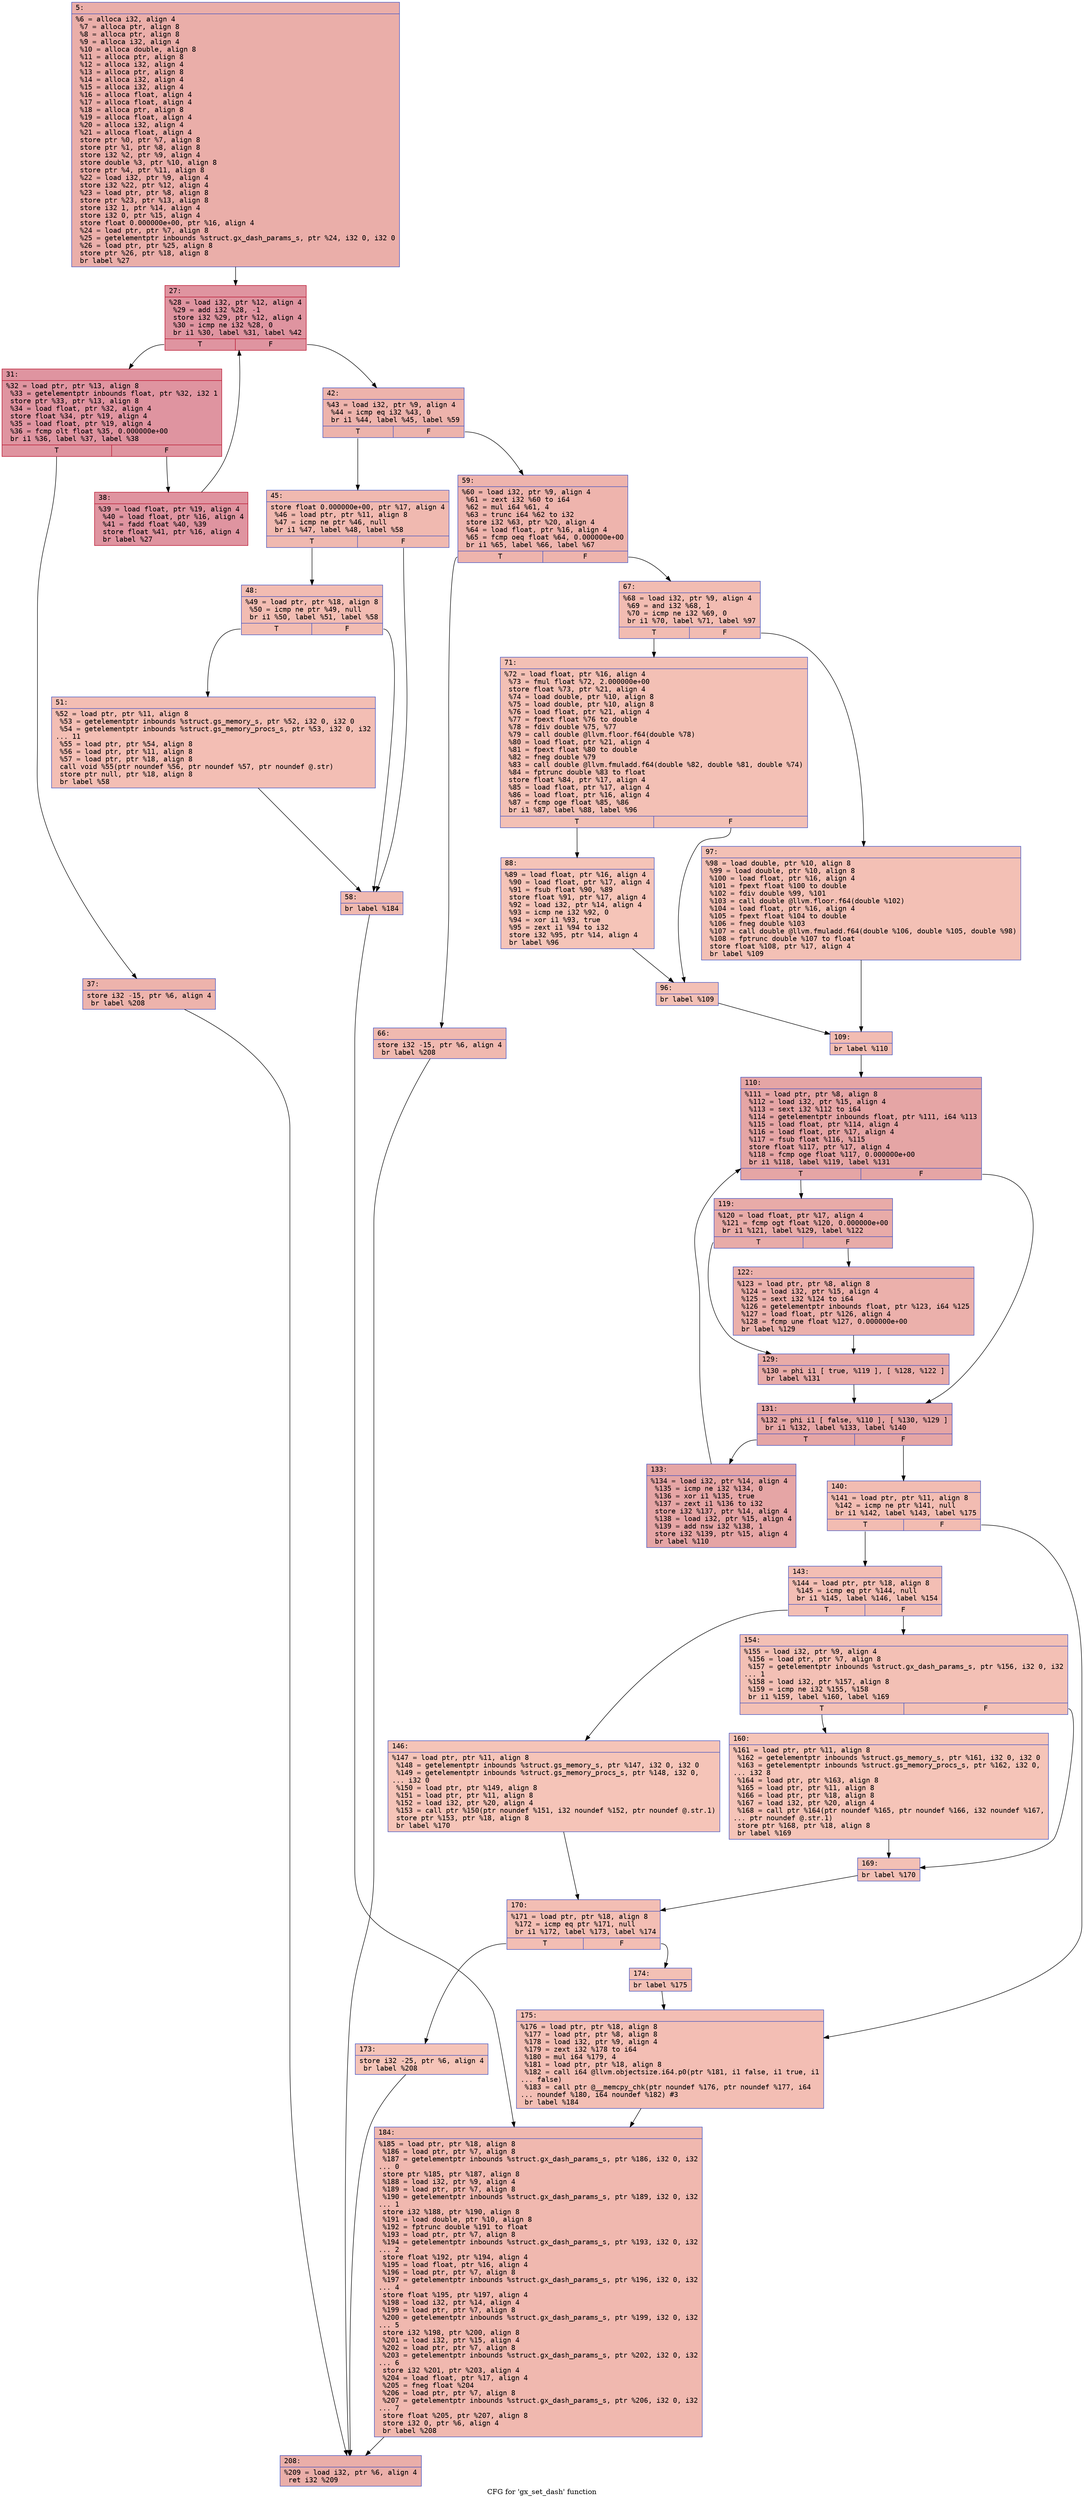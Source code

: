 digraph "CFG for 'gx_set_dash' function" {
	label="CFG for 'gx_set_dash' function";

	Node0x600003b1a8a0 [shape=record,color="#3d50c3ff", style=filled, fillcolor="#d0473d70" fontname="Courier",label="{5:\l|  %6 = alloca i32, align 4\l  %7 = alloca ptr, align 8\l  %8 = alloca ptr, align 8\l  %9 = alloca i32, align 4\l  %10 = alloca double, align 8\l  %11 = alloca ptr, align 8\l  %12 = alloca i32, align 4\l  %13 = alloca ptr, align 8\l  %14 = alloca i32, align 4\l  %15 = alloca i32, align 4\l  %16 = alloca float, align 4\l  %17 = alloca float, align 4\l  %18 = alloca ptr, align 8\l  %19 = alloca float, align 4\l  %20 = alloca i32, align 4\l  %21 = alloca float, align 4\l  store ptr %0, ptr %7, align 8\l  store ptr %1, ptr %8, align 8\l  store i32 %2, ptr %9, align 4\l  store double %3, ptr %10, align 8\l  store ptr %4, ptr %11, align 8\l  %22 = load i32, ptr %9, align 4\l  store i32 %22, ptr %12, align 4\l  %23 = load ptr, ptr %8, align 8\l  store ptr %23, ptr %13, align 8\l  store i32 1, ptr %14, align 4\l  store i32 0, ptr %15, align 4\l  store float 0.000000e+00, ptr %16, align 4\l  %24 = load ptr, ptr %7, align 8\l  %25 = getelementptr inbounds %struct.gx_dash_params_s, ptr %24, i32 0, i32 0\l  %26 = load ptr, ptr %25, align 8\l  store ptr %26, ptr %18, align 8\l  br label %27\l}"];
	Node0x600003b1a8a0 -> Node0x600003b1a8f0[tooltip="5 -> 27\nProbability 100.00%" ];
	Node0x600003b1a8f0 [shape=record,color="#b70d28ff", style=filled, fillcolor="#b70d2870" fontname="Courier",label="{27:\l|  %28 = load i32, ptr %12, align 4\l  %29 = add i32 %28, -1\l  store i32 %29, ptr %12, align 4\l  %30 = icmp ne i32 %28, 0\l  br i1 %30, label %31, label %42\l|{<s0>T|<s1>F}}"];
	Node0x600003b1a8f0:s0 -> Node0x600003b1a940[tooltip="27 -> 31\nProbability 96.88%" ];
	Node0x600003b1a8f0:s1 -> Node0x600003b1aa30[tooltip="27 -> 42\nProbability 3.12%" ];
	Node0x600003b1a940 [shape=record,color="#b70d28ff", style=filled, fillcolor="#b70d2870" fontname="Courier",label="{31:\l|  %32 = load ptr, ptr %13, align 8\l  %33 = getelementptr inbounds float, ptr %32, i32 1\l  store ptr %33, ptr %13, align 8\l  %34 = load float, ptr %32, align 4\l  store float %34, ptr %19, align 4\l  %35 = load float, ptr %19, align 4\l  %36 = fcmp olt float %35, 0.000000e+00\l  br i1 %36, label %37, label %38\l|{<s0>T|<s1>F}}"];
	Node0x600003b1a940:s0 -> Node0x600003b1a990[tooltip="31 -> 37\nProbability 3.12%" ];
	Node0x600003b1a940:s1 -> Node0x600003b1a9e0[tooltip="31 -> 38\nProbability 96.88%" ];
	Node0x600003b1a990 [shape=record,color="#3d50c3ff", style=filled, fillcolor="#d6524470" fontname="Courier",label="{37:\l|  store i32 -15, ptr %6, align 4\l  br label %208\l}"];
	Node0x600003b1a990 -> Node0x600003b1b390[tooltip="37 -> 208\nProbability 100.00%" ];
	Node0x600003b1a9e0 [shape=record,color="#b70d28ff", style=filled, fillcolor="#b70d2870" fontname="Courier",label="{38:\l|  %39 = load float, ptr %19, align 4\l  %40 = load float, ptr %16, align 4\l  %41 = fadd float %40, %39\l  store float %41, ptr %16, align 4\l  br label %27\l}"];
	Node0x600003b1a9e0 -> Node0x600003b1a8f0[tooltip="38 -> 27\nProbability 100.00%" ];
	Node0x600003b1aa30 [shape=record,color="#3d50c3ff", style=filled, fillcolor="#d6524470" fontname="Courier",label="{42:\l|  %43 = load i32, ptr %9, align 4\l  %44 = icmp eq i32 %43, 0\l  br i1 %44, label %45, label %59\l|{<s0>T|<s1>F}}"];
	Node0x600003b1aa30:s0 -> Node0x600003b1aa80[tooltip="42 -> 45\nProbability 37.50%" ];
	Node0x600003b1aa30:s1 -> Node0x600003b1abc0[tooltip="42 -> 59\nProbability 62.50%" ];
	Node0x600003b1aa80 [shape=record,color="#3d50c3ff", style=filled, fillcolor="#de614d70" fontname="Courier",label="{45:\l|  store float 0.000000e+00, ptr %17, align 4\l  %46 = load ptr, ptr %11, align 8\l  %47 = icmp ne ptr %46, null\l  br i1 %47, label %48, label %58\l|{<s0>T|<s1>F}}"];
	Node0x600003b1aa80:s0 -> Node0x600003b1aad0[tooltip="45 -> 48\nProbability 62.50%" ];
	Node0x600003b1aa80:s1 -> Node0x600003b1ab70[tooltip="45 -> 58\nProbability 37.50%" ];
	Node0x600003b1aad0 [shape=record,color="#3d50c3ff", style=filled, fillcolor="#e1675170" fontname="Courier",label="{48:\l|  %49 = load ptr, ptr %18, align 8\l  %50 = icmp ne ptr %49, null\l  br i1 %50, label %51, label %58\l|{<s0>T|<s1>F}}"];
	Node0x600003b1aad0:s0 -> Node0x600003b1ab20[tooltip="48 -> 51\nProbability 62.50%" ];
	Node0x600003b1aad0:s1 -> Node0x600003b1ab70[tooltip="48 -> 58\nProbability 37.50%" ];
	Node0x600003b1ab20 [shape=record,color="#3d50c3ff", style=filled, fillcolor="#e36c5570" fontname="Courier",label="{51:\l|  %52 = load ptr, ptr %11, align 8\l  %53 = getelementptr inbounds %struct.gs_memory_s, ptr %52, i32 0, i32 0\l  %54 = getelementptr inbounds %struct.gs_memory_procs_s, ptr %53, i32 0, i32\l... 11\l  %55 = load ptr, ptr %54, align 8\l  %56 = load ptr, ptr %11, align 8\l  %57 = load ptr, ptr %18, align 8\l  call void %55(ptr noundef %56, ptr noundef %57, ptr noundef @.str)\l  store ptr null, ptr %18, align 8\l  br label %58\l}"];
	Node0x600003b1ab20 -> Node0x600003b1ab70[tooltip="51 -> 58\nProbability 100.00%" ];
	Node0x600003b1ab70 [shape=record,color="#3d50c3ff", style=filled, fillcolor="#de614d70" fontname="Courier",label="{58:\l|  br label %184\l}"];
	Node0x600003b1ab70 -> Node0x600003b1b340[tooltip="58 -> 184\nProbability 100.00%" ];
	Node0x600003b1abc0 [shape=record,color="#3d50c3ff", style=filled, fillcolor="#d8564670" fontname="Courier",label="{59:\l|  %60 = load i32, ptr %9, align 4\l  %61 = zext i32 %60 to i64\l  %62 = mul i64 %61, 4\l  %63 = trunc i64 %62 to i32\l  store i32 %63, ptr %20, align 4\l  %64 = load float, ptr %16, align 4\l  %65 = fcmp oeq float %64, 0.000000e+00\l  br i1 %65, label %66, label %67\l|{<s0>T|<s1>F}}"];
	Node0x600003b1abc0:s0 -> Node0x600003b1ac10[tooltip="59 -> 66\nProbability 62.50%" ];
	Node0x600003b1abc0:s1 -> Node0x600003b1ac60[tooltip="59 -> 67\nProbability 37.50%" ];
	Node0x600003b1ac10 [shape=record,color="#3d50c3ff", style=filled, fillcolor="#de614d70" fontname="Courier",label="{66:\l|  store i32 -15, ptr %6, align 4\l  br label %208\l}"];
	Node0x600003b1ac10 -> Node0x600003b1b390[tooltip="66 -> 208\nProbability 100.00%" ];
	Node0x600003b1ac60 [shape=record,color="#3d50c3ff", style=filled, fillcolor="#e1675170" fontname="Courier",label="{67:\l|  %68 = load i32, ptr %9, align 4\l  %69 = and i32 %68, 1\l  %70 = icmp ne i32 %69, 0\l  br i1 %70, label %71, label %97\l|{<s0>T|<s1>F}}"];
	Node0x600003b1ac60:s0 -> Node0x600003b1acb0[tooltip="67 -> 71\nProbability 50.00%" ];
	Node0x600003b1ac60:s1 -> Node0x600003b1ada0[tooltip="67 -> 97\nProbability 50.00%" ];
	Node0x600003b1acb0 [shape=record,color="#3d50c3ff", style=filled, fillcolor="#e5705870" fontname="Courier",label="{71:\l|  %72 = load float, ptr %16, align 4\l  %73 = fmul float %72, 2.000000e+00\l  store float %73, ptr %21, align 4\l  %74 = load double, ptr %10, align 8\l  %75 = load double, ptr %10, align 8\l  %76 = load float, ptr %21, align 4\l  %77 = fpext float %76 to double\l  %78 = fdiv double %75, %77\l  %79 = call double @llvm.floor.f64(double %78)\l  %80 = load float, ptr %21, align 4\l  %81 = fpext float %80 to double\l  %82 = fneg double %79\l  %83 = call double @llvm.fmuladd.f64(double %82, double %81, double %74)\l  %84 = fptrunc double %83 to float\l  store float %84, ptr %17, align 4\l  %85 = load float, ptr %17, align 4\l  %86 = load float, ptr %16, align 4\l  %87 = fcmp oge float %85, %86\l  br i1 %87, label %88, label %96\l|{<s0>T|<s1>F}}"];
	Node0x600003b1acb0:s0 -> Node0x600003b1ad00[tooltip="71 -> 88\nProbability 50.00%" ];
	Node0x600003b1acb0:s1 -> Node0x600003b1ad50[tooltip="71 -> 96\nProbability 50.00%" ];
	Node0x600003b1ad00 [shape=record,color="#3d50c3ff", style=filled, fillcolor="#e97a5f70" fontname="Courier",label="{88:\l|  %89 = load float, ptr %16, align 4\l  %90 = load float, ptr %17, align 4\l  %91 = fsub float %90, %89\l  store float %91, ptr %17, align 4\l  %92 = load i32, ptr %14, align 4\l  %93 = icmp ne i32 %92, 0\l  %94 = xor i1 %93, true\l  %95 = zext i1 %94 to i32\l  store i32 %95, ptr %14, align 4\l  br label %96\l}"];
	Node0x600003b1ad00 -> Node0x600003b1ad50[tooltip="88 -> 96\nProbability 100.00%" ];
	Node0x600003b1ad50 [shape=record,color="#3d50c3ff", style=filled, fillcolor="#e5705870" fontname="Courier",label="{96:\l|  br label %109\l}"];
	Node0x600003b1ad50 -> Node0x600003b1adf0[tooltip="96 -> 109\nProbability 100.00%" ];
	Node0x600003b1ada0 [shape=record,color="#3d50c3ff", style=filled, fillcolor="#e5705870" fontname="Courier",label="{97:\l|  %98 = load double, ptr %10, align 8\l  %99 = load double, ptr %10, align 8\l  %100 = load float, ptr %16, align 4\l  %101 = fpext float %100 to double\l  %102 = fdiv double %99, %101\l  %103 = call double @llvm.floor.f64(double %102)\l  %104 = load float, ptr %16, align 4\l  %105 = fpext float %104 to double\l  %106 = fneg double %103\l  %107 = call double @llvm.fmuladd.f64(double %106, double %105, double %98)\l  %108 = fptrunc double %107 to float\l  store float %108, ptr %17, align 4\l  br label %109\l}"];
	Node0x600003b1ada0 -> Node0x600003b1adf0[tooltip="97 -> 109\nProbability 100.00%" ];
	Node0x600003b1adf0 [shape=record,color="#3d50c3ff", style=filled, fillcolor="#e1675170" fontname="Courier",label="{109:\l|  br label %110\l}"];
	Node0x600003b1adf0 -> Node0x600003b1ae40[tooltip="109 -> 110\nProbability 100.00%" ];
	Node0x600003b1ae40 [shape=record,color="#3d50c3ff", style=filled, fillcolor="#c5333470" fontname="Courier",label="{110:\l|  %111 = load ptr, ptr %8, align 8\l  %112 = load i32, ptr %15, align 4\l  %113 = sext i32 %112 to i64\l  %114 = getelementptr inbounds float, ptr %111, i64 %113\l  %115 = load float, ptr %114, align 4\l  %116 = load float, ptr %17, align 4\l  %117 = fsub float %116, %115\l  store float %117, ptr %17, align 4\l  %118 = fcmp oge float %117, 0.000000e+00\l  br i1 %118, label %119, label %131\l|{<s0>T|<s1>F}}"];
	Node0x600003b1ae40:s0 -> Node0x600003b1ae90[tooltip="110 -> 119\nProbability 50.00%" ];
	Node0x600003b1ae40:s1 -> Node0x600003b1af80[tooltip="110 -> 131\nProbability 50.00%" ];
	Node0x600003b1ae90 [shape=record,color="#3d50c3ff", style=filled, fillcolor="#cc403a70" fontname="Courier",label="{119:\l|  %120 = load float, ptr %17, align 4\l  %121 = fcmp ogt float %120, 0.000000e+00\l  br i1 %121, label %129, label %122\l|{<s0>T|<s1>F}}"];
	Node0x600003b1ae90:s0 -> Node0x600003b1af30[tooltip="119 -> 129\nProbability 50.00%" ];
	Node0x600003b1ae90:s1 -> Node0x600003b1aee0[tooltip="119 -> 122\nProbability 50.00%" ];
	Node0x600003b1aee0 [shape=record,color="#3d50c3ff", style=filled, fillcolor="#d24b4070" fontname="Courier",label="{122:\l|  %123 = load ptr, ptr %8, align 8\l  %124 = load i32, ptr %15, align 4\l  %125 = sext i32 %124 to i64\l  %126 = getelementptr inbounds float, ptr %123, i64 %125\l  %127 = load float, ptr %126, align 4\l  %128 = fcmp une float %127, 0.000000e+00\l  br label %129\l}"];
	Node0x600003b1aee0 -> Node0x600003b1af30[tooltip="122 -> 129\nProbability 100.00%" ];
	Node0x600003b1af30 [shape=record,color="#3d50c3ff", style=filled, fillcolor="#cc403a70" fontname="Courier",label="{129:\l|  %130 = phi i1 [ true, %119 ], [ %128, %122 ]\l  br label %131\l}"];
	Node0x600003b1af30 -> Node0x600003b1af80[tooltip="129 -> 131\nProbability 100.00%" ];
	Node0x600003b1af80 [shape=record,color="#3d50c3ff", style=filled, fillcolor="#c5333470" fontname="Courier",label="{131:\l|  %132 = phi i1 [ false, %110 ], [ %130, %129 ]\l  br i1 %132, label %133, label %140\l|{<s0>T|<s1>F}}"];
	Node0x600003b1af80:s0 -> Node0x600003b1afd0[tooltip="131 -> 133\nProbability 96.88%" ];
	Node0x600003b1af80:s1 -> Node0x600003b1b020[tooltip="131 -> 140\nProbability 3.12%" ];
	Node0x600003b1afd0 [shape=record,color="#3d50c3ff", style=filled, fillcolor="#c5333470" fontname="Courier",label="{133:\l|  %134 = load i32, ptr %14, align 4\l  %135 = icmp ne i32 %134, 0\l  %136 = xor i1 %135, true\l  %137 = zext i1 %136 to i32\l  store i32 %137, ptr %14, align 4\l  %138 = load i32, ptr %15, align 4\l  %139 = add nsw i32 %138, 1\l  store i32 %139, ptr %15, align 4\l  br label %110\l}"];
	Node0x600003b1afd0 -> Node0x600003b1ae40[tooltip="133 -> 110\nProbability 100.00%" ];
	Node0x600003b1b020 [shape=record,color="#3d50c3ff", style=filled, fillcolor="#e1675170" fontname="Courier",label="{140:\l|  %141 = load ptr, ptr %11, align 8\l  %142 = icmp ne ptr %141, null\l  br i1 %142, label %143, label %175\l|{<s0>T|<s1>F}}"];
	Node0x600003b1b020:s0 -> Node0x600003b1b070[tooltip="140 -> 143\nProbability 62.50%" ];
	Node0x600003b1b020:s1 -> Node0x600003b1b2f0[tooltip="140 -> 175\nProbability 37.50%" ];
	Node0x600003b1b070 [shape=record,color="#3d50c3ff", style=filled, fillcolor="#e36c5570" fontname="Courier",label="{143:\l|  %144 = load ptr, ptr %18, align 8\l  %145 = icmp eq ptr %144, null\l  br i1 %145, label %146, label %154\l|{<s0>T|<s1>F}}"];
	Node0x600003b1b070:s0 -> Node0x600003b1b0c0[tooltip="143 -> 146\nProbability 37.50%" ];
	Node0x600003b1b070:s1 -> Node0x600003b1b110[tooltip="143 -> 154\nProbability 62.50%" ];
	Node0x600003b1b0c0 [shape=record,color="#3d50c3ff", style=filled, fillcolor="#e97a5f70" fontname="Courier",label="{146:\l|  %147 = load ptr, ptr %11, align 8\l  %148 = getelementptr inbounds %struct.gs_memory_s, ptr %147, i32 0, i32 0\l  %149 = getelementptr inbounds %struct.gs_memory_procs_s, ptr %148, i32 0,\l... i32 0\l  %150 = load ptr, ptr %149, align 8\l  %151 = load ptr, ptr %11, align 8\l  %152 = load i32, ptr %20, align 4\l  %153 = call ptr %150(ptr noundef %151, i32 noundef %152, ptr noundef @.str.1)\l  store ptr %153, ptr %18, align 8\l  br label %170\l}"];
	Node0x600003b1b0c0 -> Node0x600003b1b200[tooltip="146 -> 170\nProbability 100.00%" ];
	Node0x600003b1b110 [shape=record,color="#3d50c3ff", style=filled, fillcolor="#e5705870" fontname="Courier",label="{154:\l|  %155 = load i32, ptr %9, align 4\l  %156 = load ptr, ptr %7, align 8\l  %157 = getelementptr inbounds %struct.gx_dash_params_s, ptr %156, i32 0, i32\l... 1\l  %158 = load i32, ptr %157, align 8\l  %159 = icmp ne i32 %155, %158\l  br i1 %159, label %160, label %169\l|{<s0>T|<s1>F}}"];
	Node0x600003b1b110:s0 -> Node0x600003b1b160[tooltip="154 -> 160\nProbability 50.00%" ];
	Node0x600003b1b110:s1 -> Node0x600003b1b1b0[tooltip="154 -> 169\nProbability 50.00%" ];
	Node0x600003b1b160 [shape=record,color="#3d50c3ff", style=filled, fillcolor="#e97a5f70" fontname="Courier",label="{160:\l|  %161 = load ptr, ptr %11, align 8\l  %162 = getelementptr inbounds %struct.gs_memory_s, ptr %161, i32 0, i32 0\l  %163 = getelementptr inbounds %struct.gs_memory_procs_s, ptr %162, i32 0,\l... i32 8\l  %164 = load ptr, ptr %163, align 8\l  %165 = load ptr, ptr %11, align 8\l  %166 = load ptr, ptr %18, align 8\l  %167 = load i32, ptr %20, align 4\l  %168 = call ptr %164(ptr noundef %165, ptr noundef %166, i32 noundef %167,\l... ptr noundef @.str.1)\l  store ptr %168, ptr %18, align 8\l  br label %169\l}"];
	Node0x600003b1b160 -> Node0x600003b1b1b0[tooltip="160 -> 169\nProbability 100.00%" ];
	Node0x600003b1b1b0 [shape=record,color="#3d50c3ff", style=filled, fillcolor="#e5705870" fontname="Courier",label="{169:\l|  br label %170\l}"];
	Node0x600003b1b1b0 -> Node0x600003b1b200[tooltip="169 -> 170\nProbability 100.00%" ];
	Node0x600003b1b200 [shape=record,color="#3d50c3ff", style=filled, fillcolor="#e36c5570" fontname="Courier",label="{170:\l|  %171 = load ptr, ptr %18, align 8\l  %172 = icmp eq ptr %171, null\l  br i1 %172, label %173, label %174\l|{<s0>T|<s1>F}}"];
	Node0x600003b1b200:s0 -> Node0x600003b1b250[tooltip="170 -> 173\nProbability 37.50%" ];
	Node0x600003b1b200:s1 -> Node0x600003b1b2a0[tooltip="170 -> 174\nProbability 62.50%" ];
	Node0x600003b1b250 [shape=record,color="#3d50c3ff", style=filled, fillcolor="#e97a5f70" fontname="Courier",label="{173:\l|  store i32 -25, ptr %6, align 4\l  br label %208\l}"];
	Node0x600003b1b250 -> Node0x600003b1b390[tooltip="173 -> 208\nProbability 100.00%" ];
	Node0x600003b1b2a0 [shape=record,color="#3d50c3ff", style=filled, fillcolor="#e5705870" fontname="Courier",label="{174:\l|  br label %175\l}"];
	Node0x600003b1b2a0 -> Node0x600003b1b2f0[tooltip="174 -> 175\nProbability 100.00%" ];
	Node0x600003b1b2f0 [shape=record,color="#3d50c3ff", style=filled, fillcolor="#e36c5570" fontname="Courier",label="{175:\l|  %176 = load ptr, ptr %18, align 8\l  %177 = load ptr, ptr %8, align 8\l  %178 = load i32, ptr %9, align 4\l  %179 = zext i32 %178 to i64\l  %180 = mul i64 %179, 4\l  %181 = load ptr, ptr %18, align 8\l  %182 = call i64 @llvm.objectsize.i64.p0(ptr %181, i1 false, i1 true, i1\l... false)\l  %183 = call ptr @__memcpy_chk(ptr noundef %176, ptr noundef %177, i64\l... noundef %180, i64 noundef %182) #3\l  br label %184\l}"];
	Node0x600003b1b2f0 -> Node0x600003b1b340[tooltip="175 -> 184\nProbability 100.00%" ];
	Node0x600003b1b340 [shape=record,color="#3d50c3ff", style=filled, fillcolor="#dc5d4a70" fontname="Courier",label="{184:\l|  %185 = load ptr, ptr %18, align 8\l  %186 = load ptr, ptr %7, align 8\l  %187 = getelementptr inbounds %struct.gx_dash_params_s, ptr %186, i32 0, i32\l... 0\l  store ptr %185, ptr %187, align 8\l  %188 = load i32, ptr %9, align 4\l  %189 = load ptr, ptr %7, align 8\l  %190 = getelementptr inbounds %struct.gx_dash_params_s, ptr %189, i32 0, i32\l... 1\l  store i32 %188, ptr %190, align 8\l  %191 = load double, ptr %10, align 8\l  %192 = fptrunc double %191 to float\l  %193 = load ptr, ptr %7, align 8\l  %194 = getelementptr inbounds %struct.gx_dash_params_s, ptr %193, i32 0, i32\l... 2\l  store float %192, ptr %194, align 4\l  %195 = load float, ptr %16, align 4\l  %196 = load ptr, ptr %7, align 8\l  %197 = getelementptr inbounds %struct.gx_dash_params_s, ptr %196, i32 0, i32\l... 4\l  store float %195, ptr %197, align 4\l  %198 = load i32, ptr %14, align 4\l  %199 = load ptr, ptr %7, align 8\l  %200 = getelementptr inbounds %struct.gx_dash_params_s, ptr %199, i32 0, i32\l... 5\l  store i32 %198, ptr %200, align 8\l  %201 = load i32, ptr %15, align 4\l  %202 = load ptr, ptr %7, align 8\l  %203 = getelementptr inbounds %struct.gx_dash_params_s, ptr %202, i32 0, i32\l... 6\l  store i32 %201, ptr %203, align 4\l  %204 = load float, ptr %17, align 4\l  %205 = fneg float %204\l  %206 = load ptr, ptr %7, align 8\l  %207 = getelementptr inbounds %struct.gx_dash_params_s, ptr %206, i32 0, i32\l... 7\l  store float %205, ptr %207, align 8\l  store i32 0, ptr %6, align 4\l  br label %208\l}"];
	Node0x600003b1b340 -> Node0x600003b1b390[tooltip="184 -> 208\nProbability 100.00%" ];
	Node0x600003b1b390 [shape=record,color="#3d50c3ff", style=filled, fillcolor="#d0473d70" fontname="Courier",label="{208:\l|  %209 = load i32, ptr %6, align 4\l  ret i32 %209\l}"];
}
